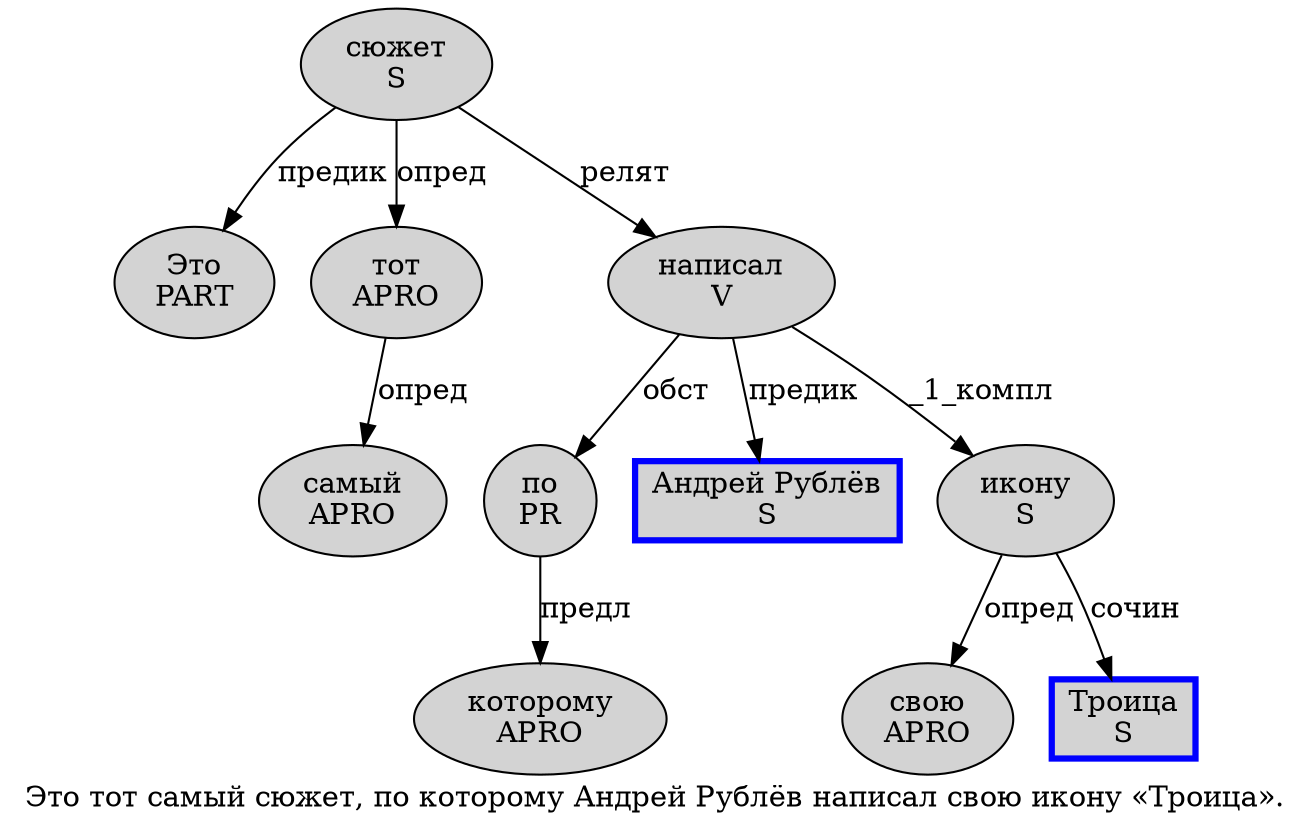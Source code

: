 digraph SENTENCE_4391 {
	graph [label="Это тот самый сюжет, по которому Андрей Рублёв написал свою икону «Троица»."]
	node [style=filled]
		0 [label="Это
PART" color="" fillcolor=lightgray penwidth=1 shape=ellipse]
		1 [label="тот
APRO" color="" fillcolor=lightgray penwidth=1 shape=ellipse]
		2 [label="самый
APRO" color="" fillcolor=lightgray penwidth=1 shape=ellipse]
		3 [label="сюжет
S" color="" fillcolor=lightgray penwidth=1 shape=ellipse]
		5 [label="по
PR" color="" fillcolor=lightgray penwidth=1 shape=ellipse]
		6 [label="которому
APRO" color="" fillcolor=lightgray penwidth=1 shape=ellipse]
		7 [label="Андрей Рублёв
S" color=blue fillcolor=lightgray penwidth=3 shape=box]
		8 [label="написал
V" color="" fillcolor=lightgray penwidth=1 shape=ellipse]
		9 [label="свою
APRO" color="" fillcolor=lightgray penwidth=1 shape=ellipse]
		10 [label="икону
S" color="" fillcolor=lightgray penwidth=1 shape=ellipse]
		12 [label="Троица
S" color=blue fillcolor=lightgray penwidth=3 shape=box]
			5 -> 6 [label="предл"]
			3 -> 0 [label="предик"]
			3 -> 1 [label="опред"]
			3 -> 8 [label="релят"]
			10 -> 9 [label="опред"]
			10 -> 12 [label="сочин"]
			8 -> 5 [label="обст"]
			8 -> 7 [label="предик"]
			8 -> 10 [label="_1_компл"]
			1 -> 2 [label="опред"]
}